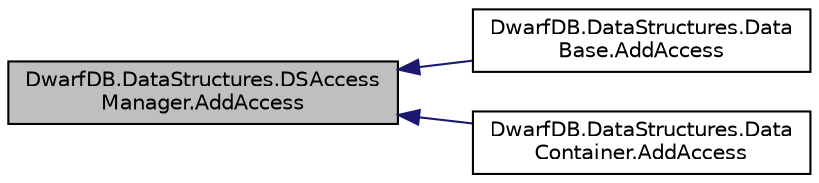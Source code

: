 digraph "DwarfDB.DataStructures.DSAccessManager.AddAccess"
{
  edge [fontname="Helvetica",fontsize="10",labelfontname="Helvetica",labelfontsize="10"];
  node [fontname="Helvetica",fontsize="10",shape=record];
  rankdir="LR";
  Node1 [label="DwarfDB.DataStructures.DSAccess\lManager.AddAccess",height=0.2,width=0.4,color="black", fillcolor="grey75", style="filled", fontcolor="black"];
  Node1 -> Node2 [dir="back",color="midnightblue",fontsize="10",style="solid",fontname="Helvetica"];
  Node2 [label="DwarfDB.DataStructures.Data\lBase.AddAccess",height=0.2,width=0.4,color="black", fillcolor="white", style="filled",URL="$class_dwarf_d_b_1_1_data_structures_1_1_data_base.html#ab4f35460ca4de56345bffde22b2fc538",tooltip="Adding a new access record for our DB "];
  Node1 -> Node3 [dir="back",color="midnightblue",fontsize="10",style="solid",fontname="Helvetica"];
  Node3 [label="DwarfDB.DataStructures.Data\lContainer.AddAccess",height=0.2,width=0.4,color="black", fillcolor="white", style="filled",URL="$class_dwarf_d_b_1_1_data_structures_1_1_data_container.html#ae4044ec9ce657af53ee87f365c2c6b89",tooltip="Adding a new access record for our DC "];
}
